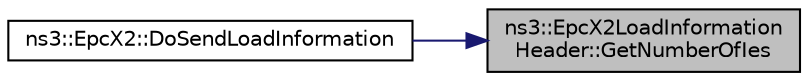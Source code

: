 digraph "ns3::EpcX2LoadInformationHeader::GetNumberOfIes"
{
 // LATEX_PDF_SIZE
  edge [fontname="Helvetica",fontsize="10",labelfontname="Helvetica",labelfontsize="10"];
  node [fontname="Helvetica",fontsize="10",shape=record];
  rankdir="RL";
  Node1 [label="ns3::EpcX2LoadInformation\lHeader::GetNumberOfIes",height=0.2,width=0.4,color="black", fillcolor="grey75", style="filled", fontcolor="black",tooltip="Get number of IEs function."];
  Node1 -> Node2 [dir="back",color="midnightblue",fontsize="10",style="solid",fontname="Helvetica"];
  Node2 [label="ns3::EpcX2::DoSendLoadInformation",height=0.2,width=0.4,color="black", fillcolor="white", style="filled",URL="$classns3_1_1_epc_x2.html#aa6e72c1fe568b09e0527de001ac33d8e",tooltip="Send load information function."];
}
